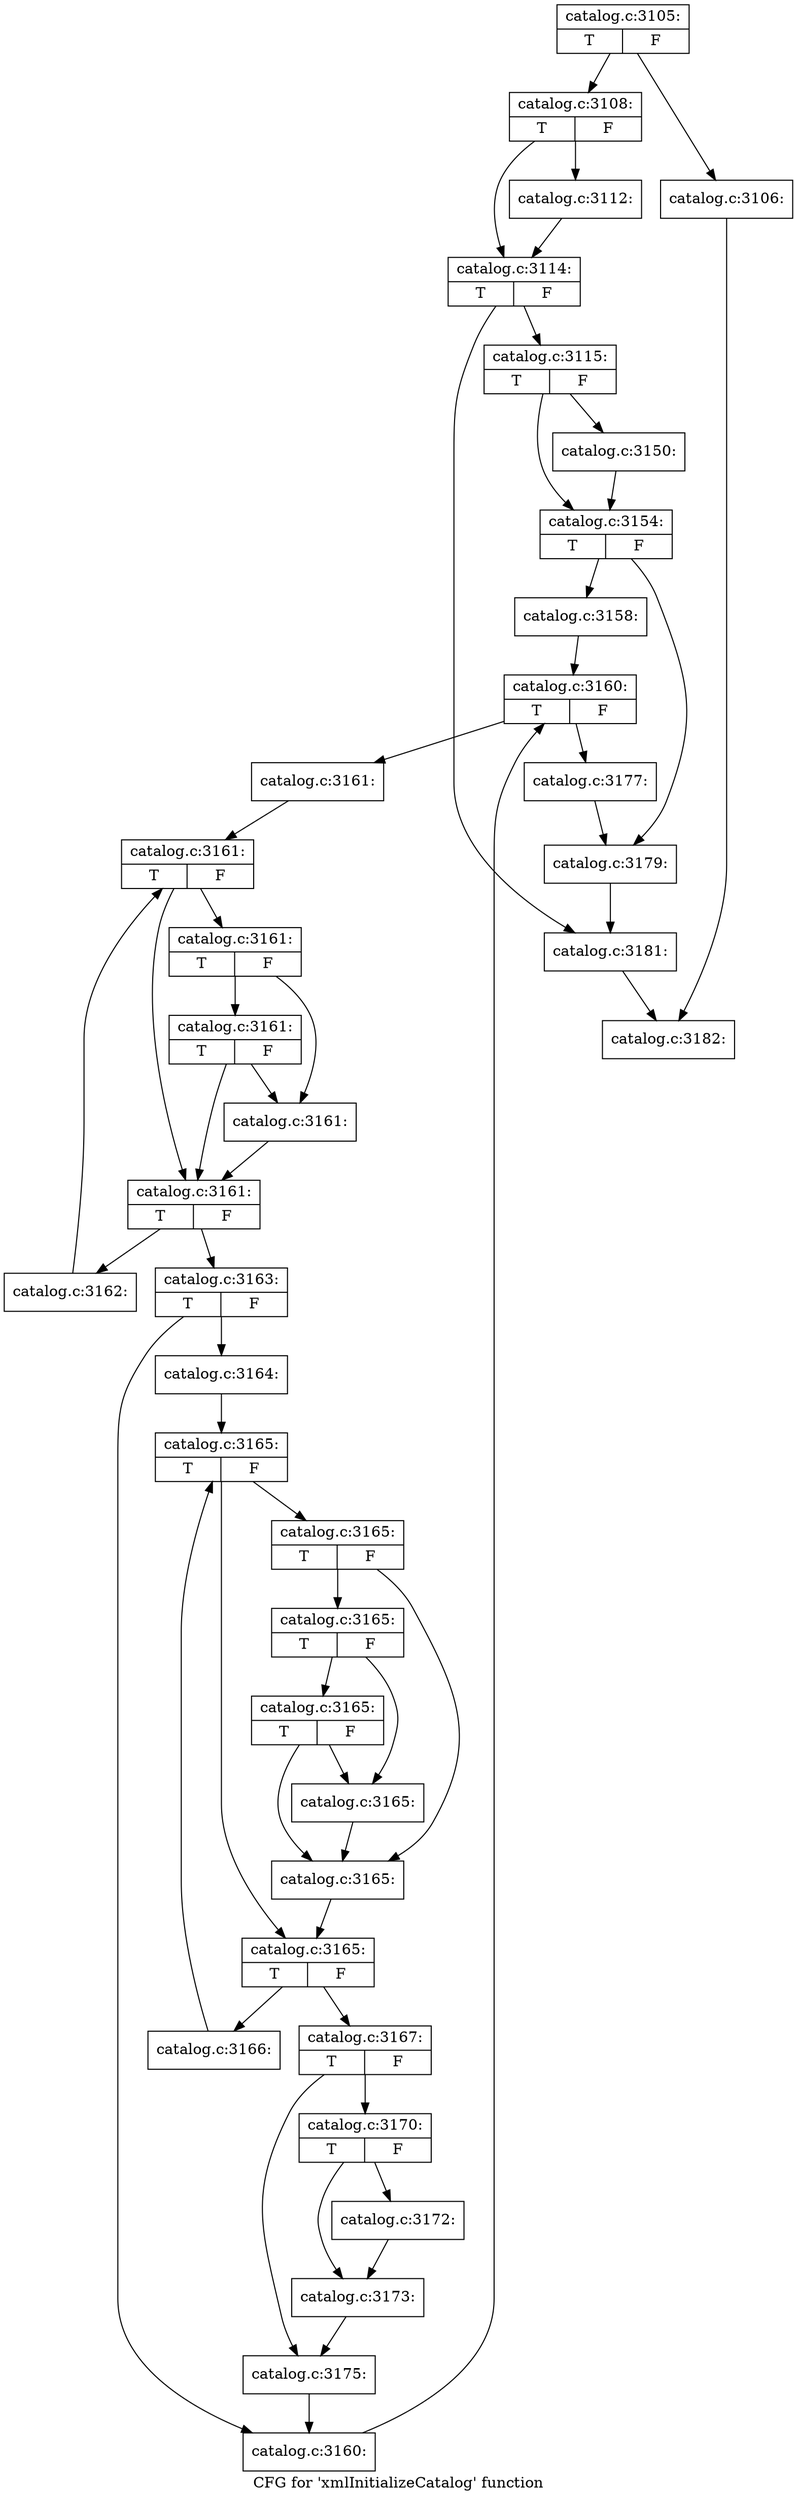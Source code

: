 digraph "CFG for 'xmlInitializeCatalog' function" {
	label="CFG for 'xmlInitializeCatalog' function";

	Node0x39049f0 [shape=record,label="{catalog.c:3105:|{<s0>T|<s1>F}}"];
	Node0x39049f0 -> Node0x39080e0;
	Node0x39049f0 -> Node0x39090c0;
	Node0x39080e0 [shape=record,label="{catalog.c:3106:}"];
	Node0x39080e0 -> Node0x3907af0;
	Node0x39090c0 [shape=record,label="{catalog.c:3108:|{<s0>T|<s1>F}}"];
	Node0x39090c0 -> Node0x39095d0;
	Node0x39090c0 -> Node0x3909800;
	Node0x39095d0 [shape=record,label="{catalog.c:3112:}"];
	Node0x39095d0 -> Node0x3909800;
	Node0x3909800 [shape=record,label="{catalog.c:3114:|{<s0>T|<s1>F}}"];
	Node0x3909800 -> Node0x3909bd0;
	Node0x3909800 -> Node0x3909dc0;
	Node0x3909bd0 [shape=record,label="{catalog.c:3115:|{<s0>T|<s1>F}}"];
	Node0x3909bd0 -> Node0x390b9a0;
	Node0x3909bd0 -> Node0x390b9f0;
	Node0x390b9a0 [shape=record,label="{catalog.c:3150:}"];
	Node0x390b9a0 -> Node0x390b9f0;
	Node0x390b9f0 [shape=record,label="{catalog.c:3154:|{<s0>T|<s1>F}}"];
	Node0x390b9f0 -> Node0x390c270;
	Node0x390b9f0 -> Node0x390c2c0;
	Node0x390c270 [shape=record,label="{catalog.c:3158:}"];
	Node0x390c270 -> Node0x390c990;
	Node0x390c990 [shape=record,label="{catalog.c:3160:|{<s0>T|<s1>F}}"];
	Node0x390c990 -> Node0x390ce40;
	Node0x390c990 -> Node0x390cbb0;
	Node0x390ce40 [shape=record,label="{catalog.c:3161:}"];
	Node0x390ce40 -> Node0x390cfc0;
	Node0x390cfc0 [shape=record,label="{catalog.c:3161:|{<s0>T|<s1>F}}"];
	Node0x390cfc0 -> Node0x390d180;
	Node0x390cfc0 -> Node0x390d220;
	Node0x390d220 [shape=record,label="{catalog.c:3161:|{<s0>T|<s1>F}}"];
	Node0x390d220 -> Node0x390d4c0;
	Node0x390d220 -> Node0x390d1d0;
	Node0x390d4c0 [shape=record,label="{catalog.c:3161:|{<s0>T|<s1>F}}"];
	Node0x390d4c0 -> Node0x390d180;
	Node0x390d4c0 -> Node0x390d1d0;
	Node0x390d1d0 [shape=record,label="{catalog.c:3161:}"];
	Node0x390d1d0 -> Node0x390d180;
	Node0x390d180 [shape=record,label="{catalog.c:3161:|{<s0>T|<s1>F}}"];
	Node0x390d180 -> Node0x390d930;
	Node0x390d180 -> Node0x390d100;
	Node0x390d930 [shape=record,label="{catalog.c:3162:}"];
	Node0x390d930 -> Node0x390cfc0;
	Node0x390d100 [shape=record,label="{catalog.c:3163:|{<s0>T|<s1>F}}"];
	Node0x390d100 -> Node0x390df60;
	Node0x390d100 -> Node0x390dfb0;
	Node0x390df60 [shape=record,label="{catalog.c:3164:}"];
	Node0x390df60 -> Node0x390e500;
	Node0x390e500 [shape=record,label="{catalog.c:3165:|{<s0>T|<s1>F}}"];
	Node0x390e500 -> Node0x390e7f0;
	Node0x390e500 -> Node0x390e7a0;
	Node0x390e7f0 [shape=record,label="{catalog.c:3165:|{<s0>T|<s1>F}}"];
	Node0x390e7f0 -> Node0x390ebf0;
	Node0x390e7f0 -> Node0x390ec90;
	Node0x390ec90 [shape=record,label="{catalog.c:3165:|{<s0>T|<s1>F}}"];
	Node0x390ec90 -> Node0x390eef0;
	Node0x390ec90 -> Node0x390ec40;
	Node0x390eef0 [shape=record,label="{catalog.c:3165:|{<s0>T|<s1>F}}"];
	Node0x390eef0 -> Node0x390ebf0;
	Node0x390eef0 -> Node0x390ec40;
	Node0x390ec40 [shape=record,label="{catalog.c:3165:}"];
	Node0x390ec40 -> Node0x390ebf0;
	Node0x390ebf0 [shape=record,label="{catalog.c:3165:}"];
	Node0x390ebf0 -> Node0x390e7a0;
	Node0x390e7a0 [shape=record,label="{catalog.c:3165:|{<s0>T|<s1>F}}"];
	Node0x390e7a0 -> Node0x390f3a0;
	Node0x390e7a0 -> Node0x390e720;
	Node0x390f3a0 [shape=record,label="{catalog.c:3166:}"];
	Node0x390f3a0 -> Node0x390e500;
	Node0x390e720 [shape=record,label="{catalog.c:3167:|{<s0>T|<s1>F}}"];
	Node0x390e720 -> Node0x3832e20;
	Node0x390e720 -> Node0x39103b0;
	Node0x3832e20 [shape=record,label="{catalog.c:3170:|{<s0>T|<s1>F}}"];
	Node0x3832e20 -> Node0x39104e0;
	Node0x3832e20 -> Node0x3910280;
	Node0x39104e0 [shape=record,label="{catalog.c:3172:}"];
	Node0x39104e0 -> Node0x3910280;
	Node0x3910280 [shape=record,label="{catalog.c:3173:}"];
	Node0x3910280 -> Node0x39103b0;
	Node0x39103b0 [shape=record,label="{catalog.c:3175:}"];
	Node0x39103b0 -> Node0x390dfb0;
	Node0x390dfb0 [shape=record,label="{catalog.c:3160:}"];
	Node0x390dfb0 -> Node0x390c990;
	Node0x390cbb0 [shape=record,label="{catalog.c:3177:}"];
	Node0x390cbb0 -> Node0x390c2c0;
	Node0x390c2c0 [shape=record,label="{catalog.c:3179:}"];
	Node0x390c2c0 -> Node0x3909dc0;
	Node0x3909dc0 [shape=record,label="{catalog.c:3181:}"];
	Node0x3909dc0 -> Node0x3907af0;
	Node0x3907af0 [shape=record,label="{catalog.c:3182:}"];
}
